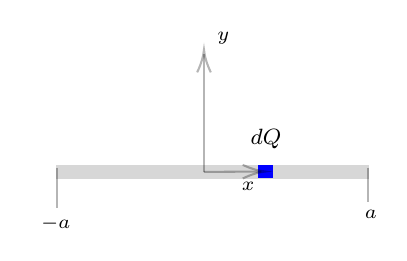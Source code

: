 

\tikzset{every picture/.style={line width=0.75pt}} %set default line width to 0.75pt        

\begin{tikzpicture}[x=0.75pt,y=0.75pt,yscale=-1,xscale=1]
%uncomment if require: \path (0,151); %set diagram left start at 0, and has height of 151

%Shape: Rectangle [id:dp8210906295460063] 
\draw  [color={rgb, 255:red, 215; green, 215; blue, 215 }  ,draw opacity=1 ][fill={rgb, 255:red, 215; green, 215; blue, 215 }  ,fill opacity=1 ] (39,83.35) -- (189,83.35) -- (189,89.4) -- (39,89.4) -- cycle ;
%Straight Lines [id:da7905811268052965] 
\draw [color={rgb, 255:red, 0; green, 0; blue, 0 }  ,draw opacity=0.29 ]   (39,84.35) -- (39,104) ;
%Straight Lines [id:da6332106265679434] 
\draw [color={rgb, 255:red, 0; green, 0; blue, 0 }  ,draw opacity=0.29 ]   (189,84.35) -- (189,100.75) ;
%Straight Lines [id:da7617125394509847] 
\draw [color={rgb, 255:red, 0; green, 0; blue, 0 }  ,draw opacity=0.29 ]   (110,86.4) -- (110,29.5) ;
\draw [shift={(110,27.5)}, rotate = 90] [color={rgb, 255:red, 0; green, 0; blue, 0 }  ,draw opacity=0.29 ][line width=0.75]    (10.93,-3.29) .. controls (6.95,-1.4) and (3.31,-0.3) .. (0,0) .. controls (3.31,0.3) and (6.95,1.4) .. (10.93,3.29)   ;
%Shape: Rectangle [id:dp9354721623618949] 
\draw  [draw opacity=0][fill={rgb, 255:red, 0; green, 0; blue, 255 }  ,fill opacity=1 ] (143.2,83) -- (136,83) -- (136,89.4) -- (143.2,89.4) -- cycle ;
%Straight Lines [id:da6324558004584633] 
\draw [color={rgb, 255:red, 0; green, 0; blue, 0 }  ,draw opacity=0.29 ]   (110,86.4) -- (137.6,86.21) ;
\draw [shift={(139.6,86.2)}, rotate = 179.61] [color={rgb, 255:red, 0; green, 0; blue, 0 }  ,draw opacity=0.29 ][line width=0.75]    (10.93,-3.29) .. controls (6.95,-1.4) and (3.31,-0.3) .. (0,0) .. controls (3.31,0.3) and (6.95,1.4) .. (10.93,3.29)   ;

% Text Node
\draw (115,17.4) node [anchor=north west][inner sep=0.75pt]  [font=\scriptsize]  {$y$};
% Text Node
\draw (30,106.4) node [anchor=north west][inner sep=0.75pt]  [font=\scriptsize]  {$-a$};
% Text Node
\draw (186,103.4) node [anchor=north west][inner sep=0.75pt]  [font=\scriptsize]  {$a$};
% Text Node
\draw (126.8,89.7) node [anchor=north west][inner sep=0.75pt]  [font=\scriptsize]  {$x$};
% Text Node
\draw (131,64.4) node [anchor=north west][inner sep=0.75pt]  [font=\footnotesize]  {$dQ$};


\end{tikzpicture}
